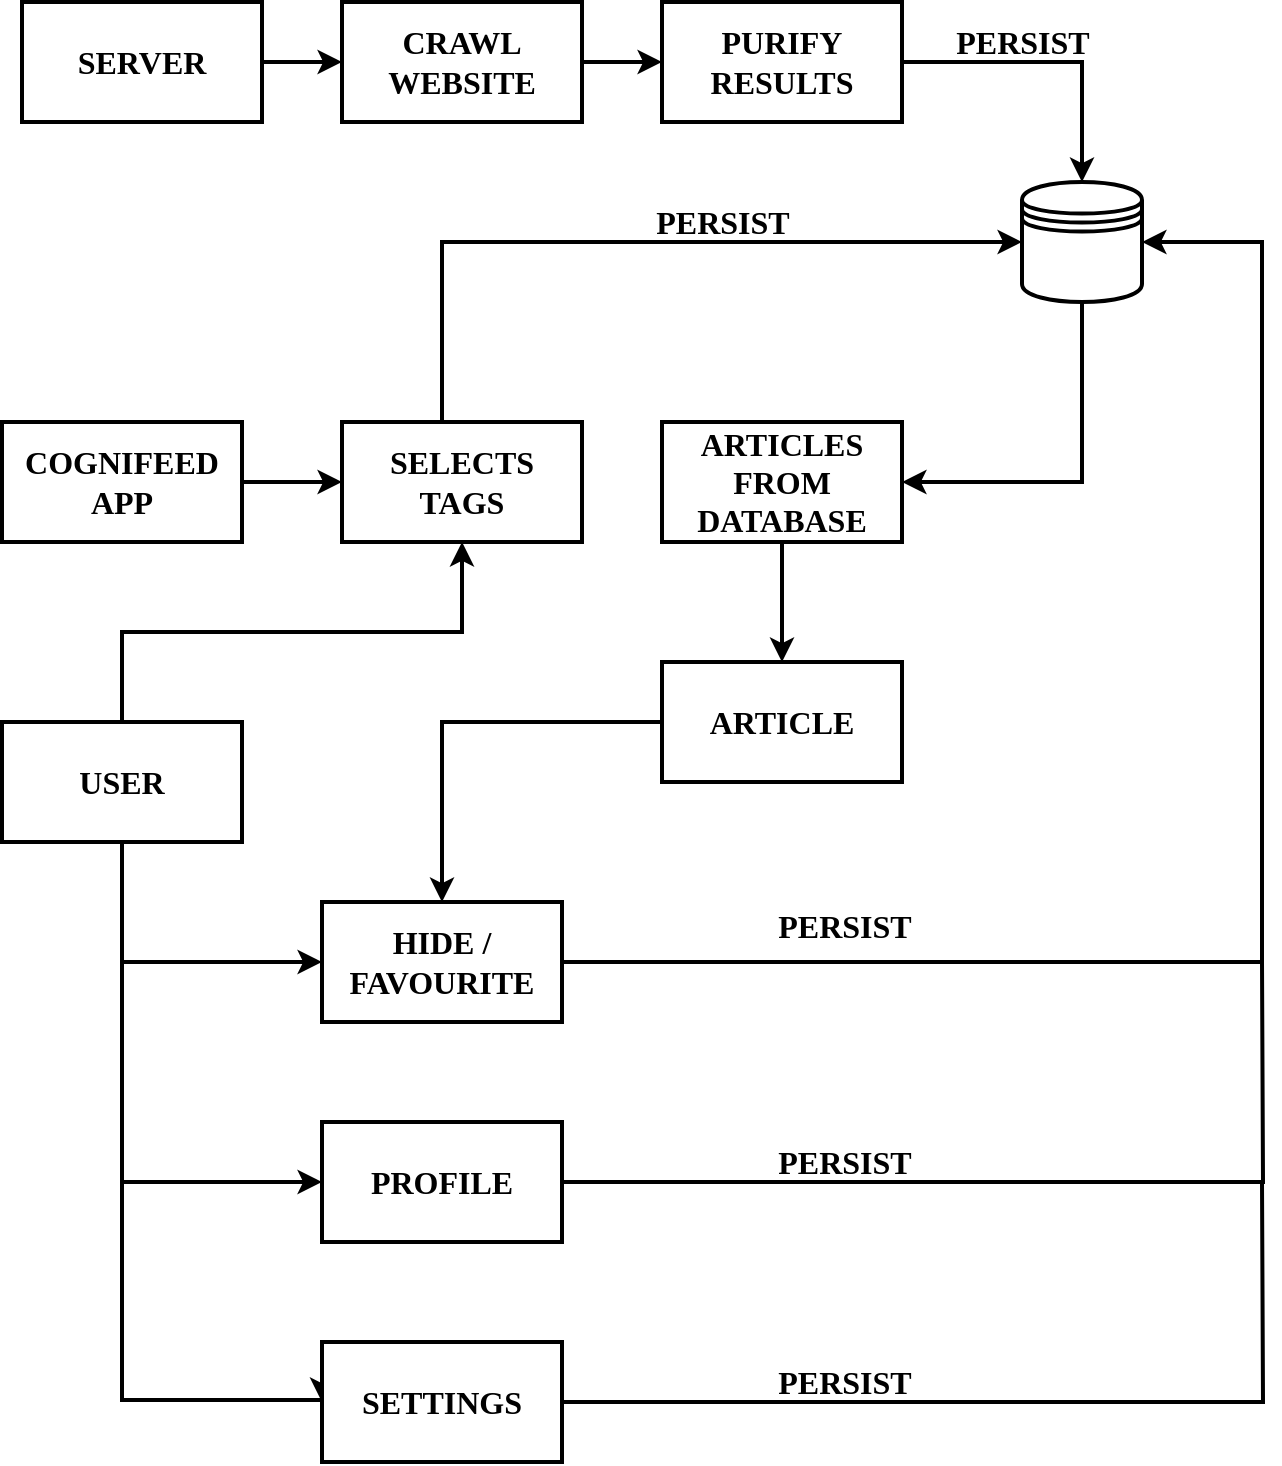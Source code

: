 <mxfile version="12.4.2" type="device" pages="1"><diagram id="1YxMZhEGxAj2iWngrOur" name="Page-1"><mxGraphModel dx="2031" dy="1174" grid="1" gridSize="10" guides="1" tooltips="1" connect="1" arrows="1" fold="1" page="1" pageScale="1" pageWidth="827" pageHeight="1169" math="0" shadow="0"><root><mxCell id="0"/><mxCell id="1" parent="0"/><mxCell id="FyLCpf2oowwI2Of7_Hze-23" style="rounded=0;orthogonalLoop=1;jettySize=auto;html=1;entryX=0;entryY=0.5;entryDx=0;entryDy=0;fontFamily=Times New Roman;fontSize=16;strokeWidth=2;fontStyle=1" edge="1" parent="1" source="FyLCpf2oowwI2Of7_Hze-2" target="FyLCpf2oowwI2Of7_Hze-3"><mxGeometry relative="1" as="geometry"/></mxCell><mxCell id="FyLCpf2oowwI2Of7_Hze-2" value="COGNIFEED APP" style="rounded=0;whiteSpace=wrap;html=1;fontFamily=Times New Roman;fontSize=16;strokeWidth=2;fontStyle=1" vertex="1" parent="1"><mxGeometry x="80" y="400" width="120" height="60" as="geometry"/></mxCell><mxCell id="FyLCpf2oowwI2Of7_Hze-30" style="edgeStyle=orthogonalEdgeStyle;rounded=0;orthogonalLoop=1;jettySize=auto;html=1;fontFamily=Times New Roman;fontSize=16;endArrow=classic;endFill=1;exitX=0.5;exitY=0;exitDx=0;exitDy=0;strokeWidth=2;fontStyle=1" edge="1" parent="1" source="FyLCpf2oowwI2Of7_Hze-20" target="FyLCpf2oowwI2Of7_Hze-3"><mxGeometry relative="1" as="geometry"><mxPoint x="310" y="500" as="sourcePoint"/></mxGeometry></mxCell><mxCell id="FyLCpf2oowwI2Of7_Hze-34" style="edgeStyle=orthogonalEdgeStyle;rounded=0;orthogonalLoop=1;jettySize=auto;html=1;entryX=0;entryY=0.5;entryDx=0;entryDy=0;endArrow=classic;endFill=1;fontFamily=Times New Roman;fontSize=16;strokeWidth=2;fontStyle=1" edge="1" parent="1" source="FyLCpf2oowwI2Of7_Hze-3" target="FyLCpf2oowwI2Of7_Hze-5"><mxGeometry relative="1" as="geometry"><Array as="points"><mxPoint x="300" y="310"/></Array></mxGeometry></mxCell><mxCell id="FyLCpf2oowwI2Of7_Hze-3" value="SELECTS TAGS" style="rounded=0;whiteSpace=wrap;html=1;fontFamily=Times New Roman;fontSize=16;strokeWidth=2;fontStyle=1" vertex="1" parent="1"><mxGeometry x="250" y="400" width="120" height="60" as="geometry"/></mxCell><mxCell id="FyLCpf2oowwI2Of7_Hze-28" style="edgeStyle=orthogonalEdgeStyle;rounded=0;orthogonalLoop=1;jettySize=auto;html=1;fontFamily=Times New Roman;fontSize=16;strokeWidth=2;fontStyle=1" edge="1" parent="1" source="FyLCpf2oowwI2Of7_Hze-4" target="FyLCpf2oowwI2Of7_Hze-26"><mxGeometry relative="1" as="geometry"/></mxCell><mxCell id="FyLCpf2oowwI2Of7_Hze-4" value="ARTICLES FROM DATABASE" style="rounded=0;whiteSpace=wrap;html=1;fontFamily=Times New Roman;fontSize=16;strokeWidth=2;fontStyle=1" vertex="1" parent="1"><mxGeometry x="410" y="400" width="120" height="60" as="geometry"/></mxCell><mxCell id="FyLCpf2oowwI2Of7_Hze-12" style="edgeStyle=orthogonalEdgeStyle;rounded=0;orthogonalLoop=1;jettySize=auto;html=1;entryX=1;entryY=0.5;entryDx=0;entryDy=0;fontFamily=Times New Roman;fontSize=16;strokeWidth=2;fontStyle=1" edge="1" parent="1" source="FyLCpf2oowwI2Of7_Hze-5" target="FyLCpf2oowwI2Of7_Hze-4"><mxGeometry relative="1" as="geometry"><Array as="points"><mxPoint x="620" y="430"/></Array></mxGeometry></mxCell><mxCell id="FyLCpf2oowwI2Of7_Hze-5" value="" style="shape=datastore;whiteSpace=wrap;html=1;fontFamily=Times New Roman;fontSize=16;strokeWidth=2;fontStyle=1" vertex="1" parent="1"><mxGeometry x="590" y="280" width="60" height="60" as="geometry"/></mxCell><mxCell id="FyLCpf2oowwI2Of7_Hze-10" style="edgeStyle=orthogonalEdgeStyle;rounded=0;orthogonalLoop=1;jettySize=auto;html=1;entryX=0.5;entryY=0;entryDx=0;entryDy=0;fontFamily=Times New Roman;fontSize=16;strokeWidth=2;fontStyle=1" edge="1" parent="1" source="FyLCpf2oowwI2Of7_Hze-7" target="FyLCpf2oowwI2Of7_Hze-5"><mxGeometry relative="1" as="geometry"><mxPoint x="559.647" y="149.647" as="targetPoint"/></mxGeometry></mxCell><mxCell id="FyLCpf2oowwI2Of7_Hze-7" value="PURIFY RESULTS" style="rounded=0;whiteSpace=wrap;html=1;fontFamily=Times New Roman;fontSize=16;strokeWidth=2;fontStyle=1" vertex="1" parent="1"><mxGeometry x="410" y="190" width="120" height="60" as="geometry"/></mxCell><mxCell id="FyLCpf2oowwI2Of7_Hze-9" style="edgeStyle=orthogonalEdgeStyle;rounded=0;orthogonalLoop=1;jettySize=auto;html=1;entryX=0;entryY=0.5;entryDx=0;entryDy=0;fontFamily=Times New Roman;fontSize=16;strokeWidth=2;fontStyle=1" edge="1" parent="1" source="FyLCpf2oowwI2Of7_Hze-8" target="FyLCpf2oowwI2Of7_Hze-7"><mxGeometry relative="1" as="geometry"/></mxCell><mxCell id="FyLCpf2oowwI2Of7_Hze-8" value="CRAWL WEBSITE" style="rounded=0;whiteSpace=wrap;html=1;fontFamily=Times New Roman;fontSize=16;strokeWidth=2;fontStyle=1" vertex="1" parent="1"><mxGeometry x="250" y="190" width="120" height="60" as="geometry"/></mxCell><mxCell id="FyLCpf2oowwI2Of7_Hze-17" style="edgeStyle=orthogonalEdgeStyle;rounded=0;orthogonalLoop=1;jettySize=auto;html=1;entryX=0;entryY=0.5;entryDx=0;entryDy=0;fontFamily=Times New Roman;fontSize=16;strokeWidth=2;fontStyle=1" edge="1" parent="1" source="FyLCpf2oowwI2Of7_Hze-16" target="FyLCpf2oowwI2Of7_Hze-8"><mxGeometry relative="1" as="geometry"/></mxCell><mxCell id="FyLCpf2oowwI2Of7_Hze-16" value="SERVER" style="rounded=0;whiteSpace=wrap;html=1;fontFamily=Times New Roman;fontSize=16;strokeWidth=2;fontStyle=1" vertex="1" parent="1"><mxGeometry x="90" y="190" width="120" height="60" as="geometry"/></mxCell><mxCell id="FyLCpf2oowwI2Of7_Hze-36" style="edgeStyle=orthogonalEdgeStyle;rounded=0;orthogonalLoop=1;jettySize=auto;html=1;entryX=0;entryY=0.5;entryDx=0;entryDy=0;endArrow=classic;endFill=1;fontFamily=Times New Roman;fontSize=16;strokeWidth=2;fontStyle=1" edge="1" parent="1" source="FyLCpf2oowwI2Of7_Hze-20" target="FyLCpf2oowwI2Of7_Hze-35"><mxGeometry relative="1" as="geometry"><Array as="points"><mxPoint x="140" y="670"/></Array></mxGeometry></mxCell><mxCell id="FyLCpf2oowwI2Of7_Hze-56" style="edgeStyle=orthogonalEdgeStyle;rounded=0;orthogonalLoop=1;jettySize=auto;html=1;entryX=0;entryY=0.5;entryDx=0;entryDy=0;endArrow=classic;endFill=1;fontFamily=Times New Roman;fontSize=16;strokeWidth=2;fontStyle=1" edge="1" parent="1" source="FyLCpf2oowwI2Of7_Hze-20" target="FyLCpf2oowwI2Of7_Hze-45"><mxGeometry relative="1" as="geometry"><Array as="points"><mxPoint x="140" y="780"/></Array></mxGeometry></mxCell><mxCell id="FyLCpf2oowwI2Of7_Hze-57" style="edgeStyle=orthogonalEdgeStyle;rounded=0;orthogonalLoop=1;jettySize=auto;html=1;entryX=0;entryY=0.5;entryDx=0;entryDy=0;endArrow=classic;endFill=1;fontFamily=Times New Roman;fontSize=16;strokeWidth=2;fontStyle=1" edge="1" parent="1" source="FyLCpf2oowwI2Of7_Hze-20" target="FyLCpf2oowwI2Of7_Hze-55"><mxGeometry relative="1" as="geometry"><Array as="points"><mxPoint x="140" y="889"/></Array></mxGeometry></mxCell><mxCell id="FyLCpf2oowwI2Of7_Hze-20" value="USER" style="rounded=0;whiteSpace=wrap;html=1;fontFamily=Times New Roman;fontSize=16;strokeWidth=2;fontStyle=1" vertex="1" parent="1"><mxGeometry x="80" y="550" width="120" height="60" as="geometry"/></mxCell><mxCell id="FyLCpf2oowwI2Of7_Hze-38" style="edgeStyle=orthogonalEdgeStyle;rounded=0;orthogonalLoop=1;jettySize=auto;html=1;endArrow=classic;endFill=1;fontFamily=Times New Roman;fontSize=16;strokeWidth=2;fontStyle=1" edge="1" parent="1" source="FyLCpf2oowwI2Of7_Hze-26" target="FyLCpf2oowwI2Of7_Hze-35"><mxGeometry relative="1" as="geometry"/></mxCell><mxCell id="FyLCpf2oowwI2Of7_Hze-26" value="ARTICLE" style="rounded=0;whiteSpace=wrap;html=1;fontFamily=Times New Roman;fontSize=16;strokeWidth=2;fontStyle=1" vertex="1" parent="1"><mxGeometry x="410" y="520" width="120" height="60" as="geometry"/></mxCell><mxCell id="FyLCpf2oowwI2Of7_Hze-40" style="edgeStyle=orthogonalEdgeStyle;rounded=0;orthogonalLoop=1;jettySize=auto;html=1;entryX=1;entryY=0.5;entryDx=0;entryDy=0;endArrow=classic;endFill=1;fontFamily=Times New Roman;fontSize=16;strokeWidth=2;fontStyle=1" edge="1" parent="1" source="FyLCpf2oowwI2Of7_Hze-35" target="FyLCpf2oowwI2Of7_Hze-5"><mxGeometry relative="1" as="geometry"><Array as="points"><mxPoint x="710" y="670"/><mxPoint x="710" y="310"/></Array></mxGeometry></mxCell><mxCell id="FyLCpf2oowwI2Of7_Hze-35" value="HIDE /&lt;br&gt;FAVOURITE" style="rounded=0;whiteSpace=wrap;html=1;fontFamily=Times New Roman;fontSize=16;strokeWidth=2;fontStyle=1" vertex="1" parent="1"><mxGeometry x="240" y="640" width="120" height="60" as="geometry"/></mxCell><mxCell id="FyLCpf2oowwI2Of7_Hze-41" value="PERSIST" style="text;html=1;align=center;verticalAlign=middle;resizable=0;points=[];;autosize=1;fontSize=16;fontFamily=Times New Roman;strokeWidth=2;fontStyle=1" vertex="1" parent="1"><mxGeometry x="461" y="642" width="80" height="20" as="geometry"/></mxCell><mxCell id="FyLCpf2oowwI2Of7_Hze-43" value="PERSIST" style="text;html=1;align=center;verticalAlign=middle;resizable=0;points=[];;autosize=1;fontSize=16;fontFamily=Times New Roman;strokeWidth=2;fontStyle=1" vertex="1" parent="1"><mxGeometry x="550" y="200" width="80" height="20" as="geometry"/></mxCell><mxCell id="FyLCpf2oowwI2Of7_Hze-44" value="PERSIST" style="text;html=1;align=center;verticalAlign=middle;resizable=0;points=[];;autosize=1;fontSize=16;fontFamily=Times New Roman;strokeWidth=2;fontStyle=1" vertex="1" parent="1"><mxGeometry x="400" y="290" width="80" height="20" as="geometry"/></mxCell><mxCell id="FyLCpf2oowwI2Of7_Hze-58" style="edgeStyle=orthogonalEdgeStyle;rounded=0;orthogonalLoop=1;jettySize=auto;html=1;endArrow=none;endFill=0;fontFamily=Times New Roman;fontSize=16;strokeWidth=2;fontStyle=1" edge="1" parent="1" source="FyLCpf2oowwI2Of7_Hze-45"><mxGeometry relative="1" as="geometry"><mxPoint x="710" y="670" as="targetPoint"/></mxGeometry></mxCell><mxCell id="FyLCpf2oowwI2Of7_Hze-45" value="PROFILE" style="rounded=0;whiteSpace=wrap;html=1;fontFamily=Times New Roman;fontSize=16;strokeWidth=2;fontStyle=1" vertex="1" parent="1"><mxGeometry x="240" y="750" width="120" height="60" as="geometry"/></mxCell><mxCell id="FyLCpf2oowwI2Of7_Hze-54" value="PERSIST" style="text;html=1;align=center;verticalAlign=middle;resizable=0;points=[];;autosize=1;fontSize=16;fontFamily=Times New Roman;strokeWidth=2;fontStyle=1" vertex="1" parent="1"><mxGeometry x="461" y="760" width="80" height="20" as="geometry"/></mxCell><mxCell id="FyLCpf2oowwI2Of7_Hze-60" style="edgeStyle=orthogonalEdgeStyle;rounded=0;orthogonalLoop=1;jettySize=auto;html=1;endArrow=none;endFill=0;fontFamily=Times New Roman;fontSize=16;strokeWidth=2;fontStyle=1" edge="1" parent="1" source="FyLCpf2oowwI2Of7_Hze-55"><mxGeometry relative="1" as="geometry"><mxPoint x="710" y="780" as="targetPoint"/></mxGeometry></mxCell><mxCell id="FyLCpf2oowwI2Of7_Hze-55" value="SETTINGS" style="rounded=0;whiteSpace=wrap;html=1;fontFamily=Times New Roman;fontSize=16;strokeWidth=2;fontStyle=1" vertex="1" parent="1"><mxGeometry x="240" y="860" width="120" height="60" as="geometry"/></mxCell><mxCell id="FyLCpf2oowwI2Of7_Hze-61" value="PERSIST" style="text;html=1;align=center;verticalAlign=middle;resizable=0;points=[];;autosize=1;fontSize=16;fontFamily=Times New Roman;strokeWidth=2;fontStyle=1" vertex="1" parent="1"><mxGeometry x="461" y="870" width="80" height="20" as="geometry"/></mxCell></root></mxGraphModel></diagram></mxfile>